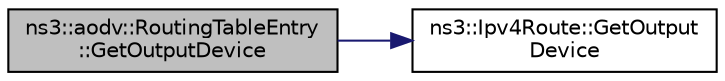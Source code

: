 digraph "ns3::aodv::RoutingTableEntry::GetOutputDevice"
{
 // LATEX_PDF_SIZE
  edge [fontname="Helvetica",fontsize="10",labelfontname="Helvetica",labelfontsize="10"];
  node [fontname="Helvetica",fontsize="10",shape=record];
  rankdir="LR";
  Node1 [label="ns3::aodv::RoutingTableEntry\l::GetOutputDevice",height=0.2,width=0.4,color="black", fillcolor="grey75", style="filled", fontcolor="black",tooltip="Get output device."];
  Node1 -> Node2 [color="midnightblue",fontsize="10",style="solid",fontname="Helvetica"];
  Node2 [label="ns3::Ipv4Route::GetOutput\lDevice",height=0.2,width=0.4,color="black", fillcolor="white", style="filled",URL="$classns3_1_1_ipv4_route.html#a3b97b4f70af0c22cb01ea7e2733367ee",tooltip=" "];
}
